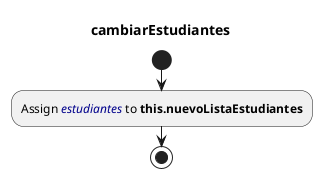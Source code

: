@startuml
title cambiarEstudiantes
start
:Assign <color:darkblue><i>estudiantes</i></color> to <b>this.nuevoListaEstudiantes</b>;
stop
@enduml
